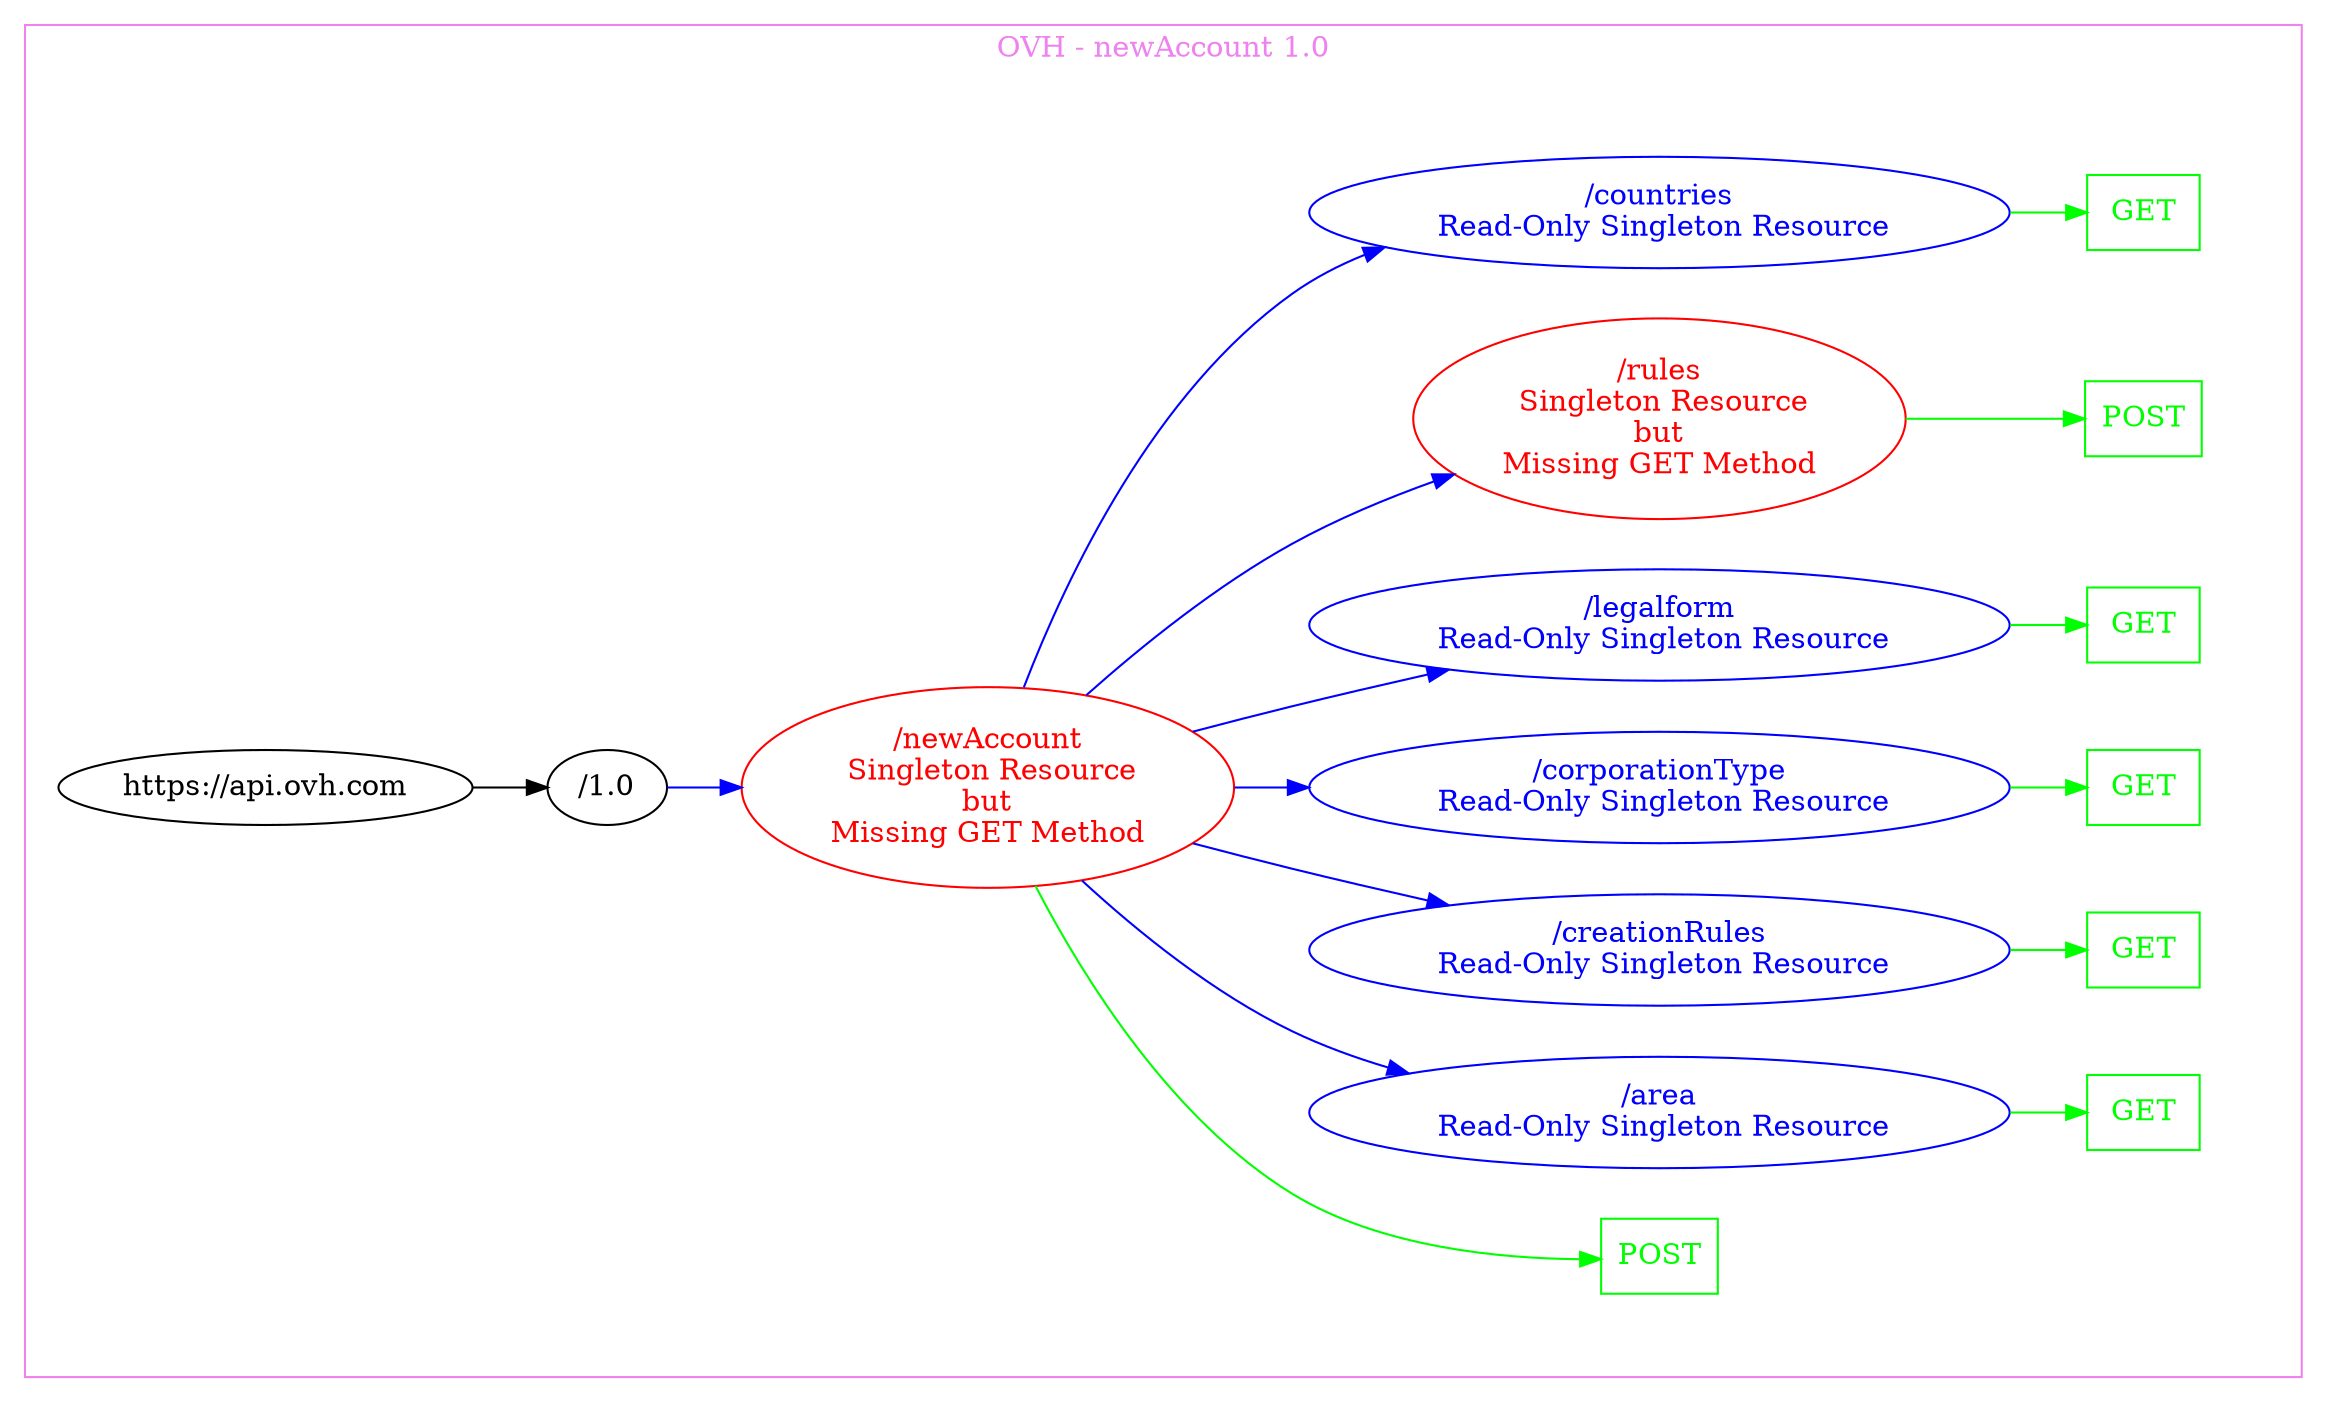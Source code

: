 digraph Cloud_Computing_REST_API {
rankdir="LR";
subgraph cluster_0 {
label="OVH - newAccount 1.0"
color=violet
fontcolor=violet
subgraph cluster_1 {
label=""
color=white
fontcolor=white
node1 [label="https://api.ovh.com", shape="ellipse", color="black", fontcolor="black"]
node1 -> node2 [color="black", fontcolor="black"]
subgraph cluster_2 {
label=""
color=white
fontcolor=white
node2 [label="/1.0", shape="ellipse", color="black", fontcolor="black"]
node2 -> node3 [color="blue", fontcolor="blue"]
subgraph cluster_3 {
label=""
color=white
fontcolor=white
node3 [label="/newAccount\n Singleton Resource\nbut\nMissing GET Method", shape="ellipse", color="red", fontcolor="red"]
node3 -> node4 [color="green", fontcolor="green"]
subgraph cluster_4 {
label=""
color=white
fontcolor=white
node4 [label="POST", shape="box", color="green", fontcolor="green"]
}
node3 -> node5 [color="blue", fontcolor="blue"]
subgraph cluster_5 {
label=""
color=white
fontcolor=white
node5 [label="/area\n Read-Only Singleton Resource", shape="ellipse", color="blue", fontcolor="blue"]
node5 -> node6 [color="green", fontcolor="green"]
subgraph cluster_6 {
label=""
color=white
fontcolor=white
node6 [label="GET", shape="box", color="green", fontcolor="green"]
}
}
node3 -> node7 [color="blue", fontcolor="blue"]
subgraph cluster_7 {
label=""
color=white
fontcolor=white
node7 [label="/creationRules\n Read-Only Singleton Resource", shape="ellipse", color="blue", fontcolor="blue"]
node7 -> node8 [color="green", fontcolor="green"]
subgraph cluster_8 {
label=""
color=white
fontcolor=white
node8 [label="GET", shape="box", color="green", fontcolor="green"]
}
}
node3 -> node9 [color="blue", fontcolor="blue"]
subgraph cluster_9 {
label=""
color=white
fontcolor=white
node9 [label="/corporationType\n Read-Only Singleton Resource", shape="ellipse", color="blue", fontcolor="blue"]
node9 -> node10 [color="green", fontcolor="green"]
subgraph cluster_10 {
label=""
color=white
fontcolor=white
node10 [label="GET", shape="box", color="green", fontcolor="green"]
}
}
node3 -> node11 [color="blue", fontcolor="blue"]
subgraph cluster_11 {
label=""
color=white
fontcolor=white
node11 [label="/legalform\n Read-Only Singleton Resource", shape="ellipse", color="blue", fontcolor="blue"]
node11 -> node12 [color="green", fontcolor="green"]
subgraph cluster_12 {
label=""
color=white
fontcolor=white
node12 [label="GET", shape="box", color="green", fontcolor="green"]
}
}
node3 -> node13 [color="blue", fontcolor="blue"]
subgraph cluster_13 {
label=""
color=white
fontcolor=white
node13 [label="/rules\n Singleton Resource\nbut\nMissing GET Method", shape="ellipse", color="red", fontcolor="red"]
node13 -> node14 [color="green", fontcolor="green"]
subgraph cluster_14 {
label=""
color=white
fontcolor=white
node14 [label="POST", shape="box", color="green", fontcolor="green"]
}
}
node3 -> node15 [color="blue", fontcolor="blue"]
subgraph cluster_15 {
label=""
color=white
fontcolor=white
node15 [label="/countries\n Read-Only Singleton Resource", shape="ellipse", color="blue", fontcolor="blue"]
node15 -> node16 [color="green", fontcolor="green"]
subgraph cluster_16 {
label=""
color=white
fontcolor=white
node16 [label="GET", shape="box", color="green", fontcolor="green"]
}
}
}
}
}
}
}
